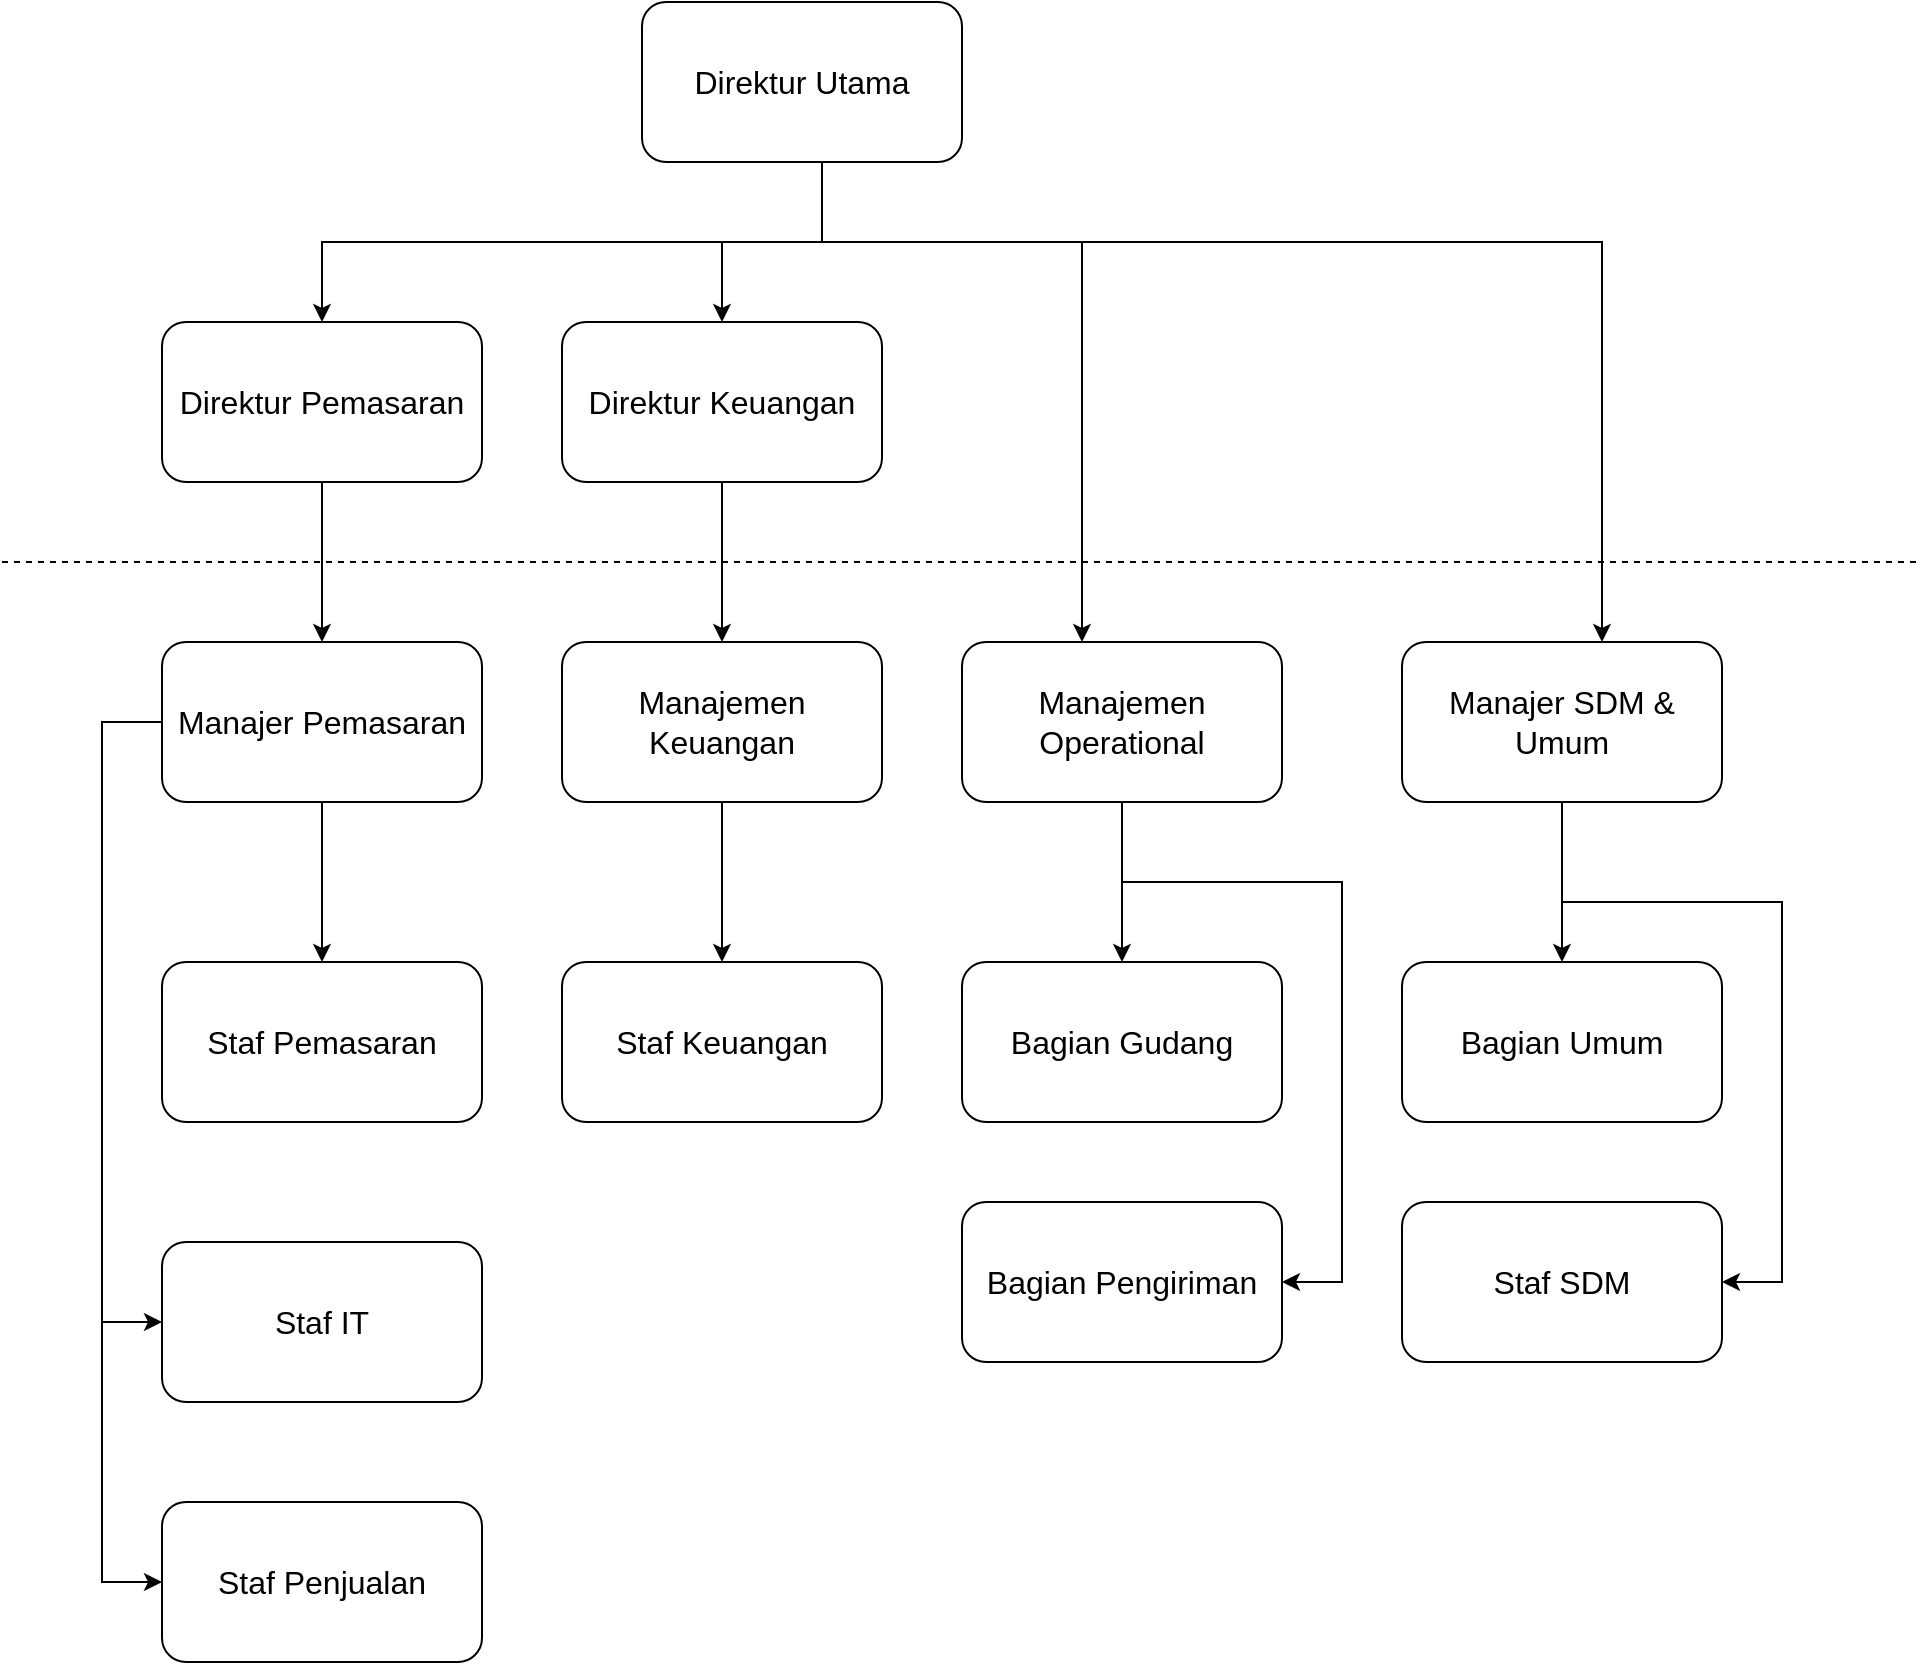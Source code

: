 <mxfile version="24.4.4" type="github">
  <diagram name="Page-1" id="exkaV0_K3e5TsBOGJDA7">
    <mxGraphModel dx="1444" dy="811" grid="1" gridSize="10" guides="1" tooltips="1" connect="1" arrows="1" fold="1" page="1" pageScale="1" pageWidth="850" pageHeight="1100" math="0" shadow="0">
      <root>
        <mxCell id="0" />
        <mxCell id="1" parent="0" />
        <mxCell id="FFYidb9wmgaieHD7aF0S-4" value="" style="edgeStyle=orthogonalEdgeStyle;rounded=0;orthogonalLoop=1;jettySize=auto;html=1;fontSize=16;" edge="1" parent="1" source="FFYidb9wmgaieHD7aF0S-1" target="FFYidb9wmgaieHD7aF0S-2">
          <mxGeometry relative="1" as="geometry">
            <Array as="points">
              <mxPoint x="650" y="160" />
              <mxPoint x="600" y="160" />
            </Array>
          </mxGeometry>
        </mxCell>
        <mxCell id="FFYidb9wmgaieHD7aF0S-6" value="" style="edgeStyle=orthogonalEdgeStyle;rounded=0;orthogonalLoop=1;jettySize=auto;html=1;exitX=0.5;exitY=1;exitDx=0;exitDy=0;fontSize=16;" edge="1" parent="1" source="FFYidb9wmgaieHD7aF0S-1" target="FFYidb9wmgaieHD7aF0S-5">
          <mxGeometry relative="1" as="geometry">
            <Array as="points">
              <mxPoint x="650" y="120" />
              <mxPoint x="650" y="160" />
              <mxPoint x="400" y="160" />
            </Array>
          </mxGeometry>
        </mxCell>
        <mxCell id="FFYidb9wmgaieHD7aF0S-23" value="" style="edgeStyle=orthogonalEdgeStyle;rounded=0;orthogonalLoop=1;jettySize=auto;html=1;fontSize=16;" edge="1" parent="1" source="FFYidb9wmgaieHD7aF0S-1" target="FFYidb9wmgaieHD7aF0S-22">
          <mxGeometry relative="1" as="geometry">
            <Array as="points">
              <mxPoint x="650" y="160" />
              <mxPoint x="780" y="160" />
            </Array>
          </mxGeometry>
        </mxCell>
        <mxCell id="FFYidb9wmgaieHD7aF0S-29" value="" style="edgeStyle=orthogonalEdgeStyle;rounded=0;orthogonalLoop=1;jettySize=auto;html=1;fontSize=16;" edge="1" parent="1" source="FFYidb9wmgaieHD7aF0S-1" target="FFYidb9wmgaieHD7aF0S-28">
          <mxGeometry relative="1" as="geometry">
            <Array as="points">
              <mxPoint x="650" y="160" />
              <mxPoint x="1040" y="160" />
            </Array>
          </mxGeometry>
        </mxCell>
        <mxCell id="FFYidb9wmgaieHD7aF0S-1" value="Direktur Utama" style="rounded=1;whiteSpace=wrap;html=1;fontSize=16;" vertex="1" parent="1">
          <mxGeometry x="560" y="40" width="160" height="80" as="geometry" />
        </mxCell>
        <mxCell id="FFYidb9wmgaieHD7aF0S-19" value="" style="edgeStyle=orthogonalEdgeStyle;rounded=0;orthogonalLoop=1;jettySize=auto;html=1;fontSize=16;" edge="1" parent="1" source="FFYidb9wmgaieHD7aF0S-2" target="FFYidb9wmgaieHD7aF0S-18">
          <mxGeometry relative="1" as="geometry" />
        </mxCell>
        <mxCell id="FFYidb9wmgaieHD7aF0S-2" value="Direktur Keuangan" style="rounded=1;whiteSpace=wrap;html=1;fontSize=16;" vertex="1" parent="1">
          <mxGeometry x="520" y="200" width="160" height="80" as="geometry" />
        </mxCell>
        <mxCell id="FFYidb9wmgaieHD7aF0S-9" value="" style="edgeStyle=orthogonalEdgeStyle;rounded=0;orthogonalLoop=1;jettySize=auto;html=1;fontSize=16;" edge="1" parent="1" source="FFYidb9wmgaieHD7aF0S-5" target="FFYidb9wmgaieHD7aF0S-8">
          <mxGeometry relative="1" as="geometry" />
        </mxCell>
        <mxCell id="FFYidb9wmgaieHD7aF0S-5" value="Direktur Pemasaran" style="rounded=1;whiteSpace=wrap;html=1;fontSize=16;" vertex="1" parent="1">
          <mxGeometry x="320" y="200" width="160" height="80" as="geometry" />
        </mxCell>
        <mxCell id="FFYidb9wmgaieHD7aF0S-13" value="" style="edgeStyle=orthogonalEdgeStyle;rounded=0;orthogonalLoop=1;jettySize=auto;html=1;fontSize=16;entryX=0;entryY=0.5;entryDx=0;entryDy=0;" edge="1" parent="1" target="FFYidb9wmgaieHD7aF0S-10">
          <mxGeometry relative="1" as="geometry">
            <mxPoint x="340" y="400.0" as="sourcePoint" />
            <mxPoint x="340" y="830" as="targetPoint" />
            <Array as="points">
              <mxPoint x="290" y="400" />
              <mxPoint x="290" y="830" />
            </Array>
          </mxGeometry>
        </mxCell>
        <mxCell id="FFYidb9wmgaieHD7aF0S-15" value="" style="edgeStyle=orthogonalEdgeStyle;rounded=0;orthogonalLoop=1;jettySize=auto;html=1;fontSize=16;" edge="1" parent="1" source="FFYidb9wmgaieHD7aF0S-8" target="FFYidb9wmgaieHD7aF0S-14">
          <mxGeometry relative="1" as="geometry" />
        </mxCell>
        <mxCell id="FFYidb9wmgaieHD7aF0S-35" style="edgeStyle=orthogonalEdgeStyle;rounded=0;orthogonalLoop=1;jettySize=auto;html=1;entryX=0;entryY=0.5;entryDx=0;entryDy=0;" edge="1" parent="1" target="FFYidb9wmgaieHD7aF0S-16">
          <mxGeometry relative="1" as="geometry">
            <mxPoint x="340" y="400.0" as="sourcePoint" />
            <mxPoint x="340" y="700" as="targetPoint" />
            <Array as="points">
              <mxPoint x="290" y="400" />
              <mxPoint x="290" y="700" />
            </Array>
          </mxGeometry>
        </mxCell>
        <mxCell id="FFYidb9wmgaieHD7aF0S-8" value="Manajer Pemasaran" style="rounded=1;whiteSpace=wrap;html=1;fontSize=16;" vertex="1" parent="1">
          <mxGeometry x="320" y="360" width="160" height="80" as="geometry" />
        </mxCell>
        <mxCell id="FFYidb9wmgaieHD7aF0S-10" value="Staf Penjualan" style="rounded=1;whiteSpace=wrap;html=1;fontSize=16;" vertex="1" parent="1">
          <mxGeometry x="320" y="790" width="160" height="80" as="geometry" />
        </mxCell>
        <mxCell id="FFYidb9wmgaieHD7aF0S-14" value="Staf Pemasaran" style="rounded=1;whiteSpace=wrap;html=1;fontSize=16;" vertex="1" parent="1">
          <mxGeometry x="320" y="520" width="160" height="80" as="geometry" />
        </mxCell>
        <mxCell id="FFYidb9wmgaieHD7aF0S-16" value="Staf IT" style="rounded=1;whiteSpace=wrap;html=1;fontSize=16;" vertex="1" parent="1">
          <mxGeometry x="320" y="660" width="160" height="80" as="geometry" />
        </mxCell>
        <mxCell id="FFYidb9wmgaieHD7aF0S-21" value="" style="edgeStyle=orthogonalEdgeStyle;rounded=0;orthogonalLoop=1;jettySize=auto;html=1;fontSize=16;" edge="1" parent="1" source="FFYidb9wmgaieHD7aF0S-18" target="FFYidb9wmgaieHD7aF0S-20">
          <mxGeometry relative="1" as="geometry" />
        </mxCell>
        <mxCell id="FFYidb9wmgaieHD7aF0S-18" value="Manajemen Keuangan" style="rounded=1;whiteSpace=wrap;html=1;fontSize=16;" vertex="1" parent="1">
          <mxGeometry x="520" y="360" width="160" height="80" as="geometry" />
        </mxCell>
        <mxCell id="FFYidb9wmgaieHD7aF0S-20" value="Staf Keuangan" style="rounded=1;whiteSpace=wrap;html=1;fontSize=16;" vertex="1" parent="1">
          <mxGeometry x="520" y="520" width="160" height="80" as="geometry" />
        </mxCell>
        <mxCell id="FFYidb9wmgaieHD7aF0S-25" value="" style="edgeStyle=orthogonalEdgeStyle;rounded=0;orthogonalLoop=1;jettySize=auto;html=1;fontSize=16;exitX=0.5;exitY=1;exitDx=0;exitDy=0;" edge="1" parent="1" source="FFYidb9wmgaieHD7aF0S-22" target="FFYidb9wmgaieHD7aF0S-24">
          <mxGeometry relative="1" as="geometry">
            <mxPoint x="790" y="430" as="sourcePoint" />
          </mxGeometry>
        </mxCell>
        <mxCell id="FFYidb9wmgaieHD7aF0S-27" value="" style="edgeStyle=orthogonalEdgeStyle;rounded=0;orthogonalLoop=1;jettySize=auto;html=1;fontSize=16;exitX=0.5;exitY=1;exitDx=0;exitDy=0;" edge="1" parent="1" source="FFYidb9wmgaieHD7aF0S-22" target="FFYidb9wmgaieHD7aF0S-26">
          <mxGeometry relative="1" as="geometry">
            <Array as="points">
              <mxPoint x="800" y="480" />
              <mxPoint x="910" y="480" />
              <mxPoint x="910" y="680" />
            </Array>
          </mxGeometry>
        </mxCell>
        <mxCell id="FFYidb9wmgaieHD7aF0S-22" value="Manajemen Operational" style="rounded=1;whiteSpace=wrap;html=1;fontSize=16;" vertex="1" parent="1">
          <mxGeometry x="720" y="360" width="160" height="80" as="geometry" />
        </mxCell>
        <mxCell id="FFYidb9wmgaieHD7aF0S-24" value="Bagian Gudang" style="rounded=1;whiteSpace=wrap;html=1;fontSize=16;" vertex="1" parent="1">
          <mxGeometry x="720" y="520" width="160" height="80" as="geometry" />
        </mxCell>
        <mxCell id="FFYidb9wmgaieHD7aF0S-26" value="Bagian Pengiriman" style="rounded=1;whiteSpace=wrap;html=1;fontSize=16;" vertex="1" parent="1">
          <mxGeometry x="720" y="640" width="160" height="80" as="geometry" />
        </mxCell>
        <mxCell id="FFYidb9wmgaieHD7aF0S-31" value="" style="edgeStyle=orthogonalEdgeStyle;rounded=0;orthogonalLoop=1;jettySize=auto;html=1;fontSize=16;" edge="1" parent="1" source="FFYidb9wmgaieHD7aF0S-28" target="FFYidb9wmgaieHD7aF0S-30">
          <mxGeometry relative="1" as="geometry" />
        </mxCell>
        <mxCell id="FFYidb9wmgaieHD7aF0S-33" value="" style="edgeStyle=orthogonalEdgeStyle;rounded=0;orthogonalLoop=1;jettySize=auto;html=1;fontSize=16;" edge="1" parent="1" source="FFYidb9wmgaieHD7aF0S-28" target="FFYidb9wmgaieHD7aF0S-32">
          <mxGeometry relative="1" as="geometry">
            <Array as="points">
              <mxPoint x="1020" y="490" />
              <mxPoint x="1130" y="490" />
              <mxPoint x="1130" y="680" />
            </Array>
          </mxGeometry>
        </mxCell>
        <mxCell id="FFYidb9wmgaieHD7aF0S-28" value="Manajer SDM &amp;amp; Umum" style="rounded=1;whiteSpace=wrap;html=1;fontSize=16;" vertex="1" parent="1">
          <mxGeometry x="940" y="360" width="160" height="80" as="geometry" />
        </mxCell>
        <mxCell id="FFYidb9wmgaieHD7aF0S-30" value="Bagian Umum" style="rounded=1;whiteSpace=wrap;html=1;fontSize=16;" vertex="1" parent="1">
          <mxGeometry x="940" y="520" width="160" height="80" as="geometry" />
        </mxCell>
        <mxCell id="FFYidb9wmgaieHD7aF0S-32" value="Staf SDM" style="rounded=1;whiteSpace=wrap;html=1;fontSize=16;" vertex="1" parent="1">
          <mxGeometry x="940" y="640" width="160" height="80" as="geometry" />
        </mxCell>
        <mxCell id="FFYidb9wmgaieHD7aF0S-34" value="" style="endArrow=none;dashed=1;html=1;rounded=0;fontSize=16;" edge="1" parent="1">
          <mxGeometry width="50" height="50" relative="1" as="geometry">
            <mxPoint x="240" y="320" as="sourcePoint" />
            <mxPoint x="1200" y="320" as="targetPoint" />
          </mxGeometry>
        </mxCell>
      </root>
    </mxGraphModel>
  </diagram>
</mxfile>
